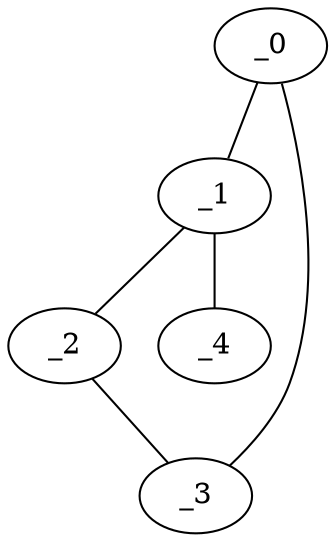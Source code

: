 graph NP1_0023 {
	_0	 [x="0.661815",
		y="3.55693"];
	_1	 [x="2.24",
		y="0.6"];
	_0 -- _1;
	_3	 [x="0.842017",
		y="1.20711"];
	_0 -- _3;
	_2	 [x="2.27582",
		y="2.90671"];
	_1 -- _2;
	_4	 [x="1.36289",
		y="2.64351"];
	_1 -- _4;
	_2 -- _3;
}

